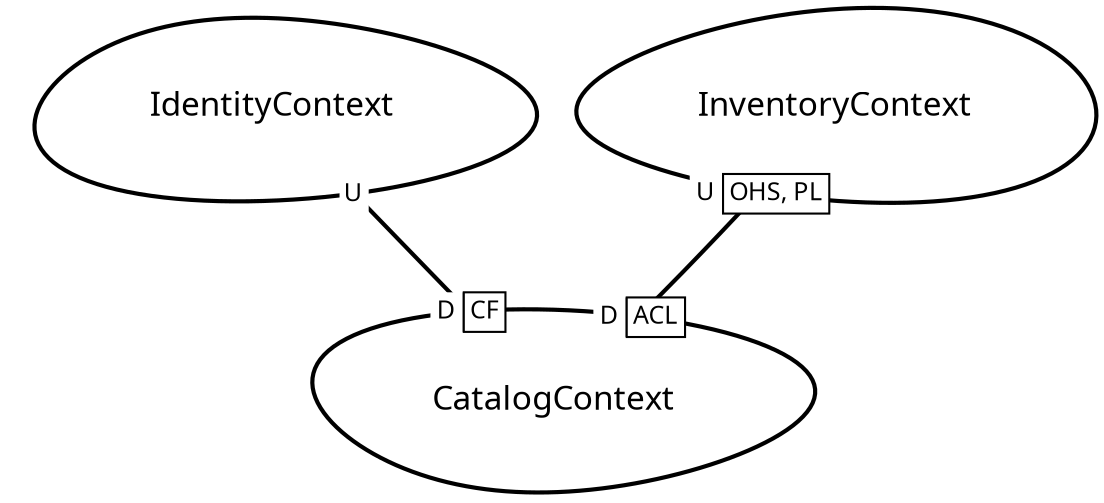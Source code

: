 digraph "ContextMapGraph" {
graph ["imagepath"="/tmp/GraphvizJava"]
"CatalogContext" ["margin"="0.3","orientation"="167","shape"="egg","fontsize"="16","style"="bold","label"="CatalogContext\n","fontname"="sans-serif"]
"IdentityContext" ["margin"="0.3","orientation"="18","shape"="egg","fontsize"="16","style"="bold","label"="IdentityContext\n","fontname"="sans-serif"]
"InventoryContext" ["margin"="0.3","orientation"="98","shape"="egg","fontsize"="16","style"="bold","label"="InventoryContext\n","fontname"="sans-serif"]
"IdentityContext" -> "CatalogContext" ["headlabel"=<<table cellspacing="0" cellborder="1" border="0">
<tr><td bgcolor="white" sides="r">D</td><td sides="trbl" bgcolor="white"><font>CF</font></td></tr>
</table>>,"labeldistance"="0","fontsize"="12","taillabel"=<<table cellspacing="0" cellborder="0" border="0">
<tr><td bgcolor="white">U</td></tr>
</table>>,"style"="bold","label"="                                        ","dir"="none","fontname"="sans-serif"]
"InventoryContext" -> "CatalogContext" ["headlabel"=<<table cellspacing="0" cellborder="1" border="0">
<tr><td bgcolor="white" sides="r">D</td><td sides="trbl" bgcolor="white"><font>ACL</font></td></tr>
</table>>,"labeldistance"="0","fontsize"="12","taillabel"=<<table cellspacing="0" cellborder="1" border="0">
<tr><td bgcolor="white" sides="r">U</td><td sides="trbl" bgcolor="white"><font>OHS, PL</font></td></tr>
</table>>,"style"="bold","label"="                                        ","dir"="none","fontname"="sans-serif"]
}